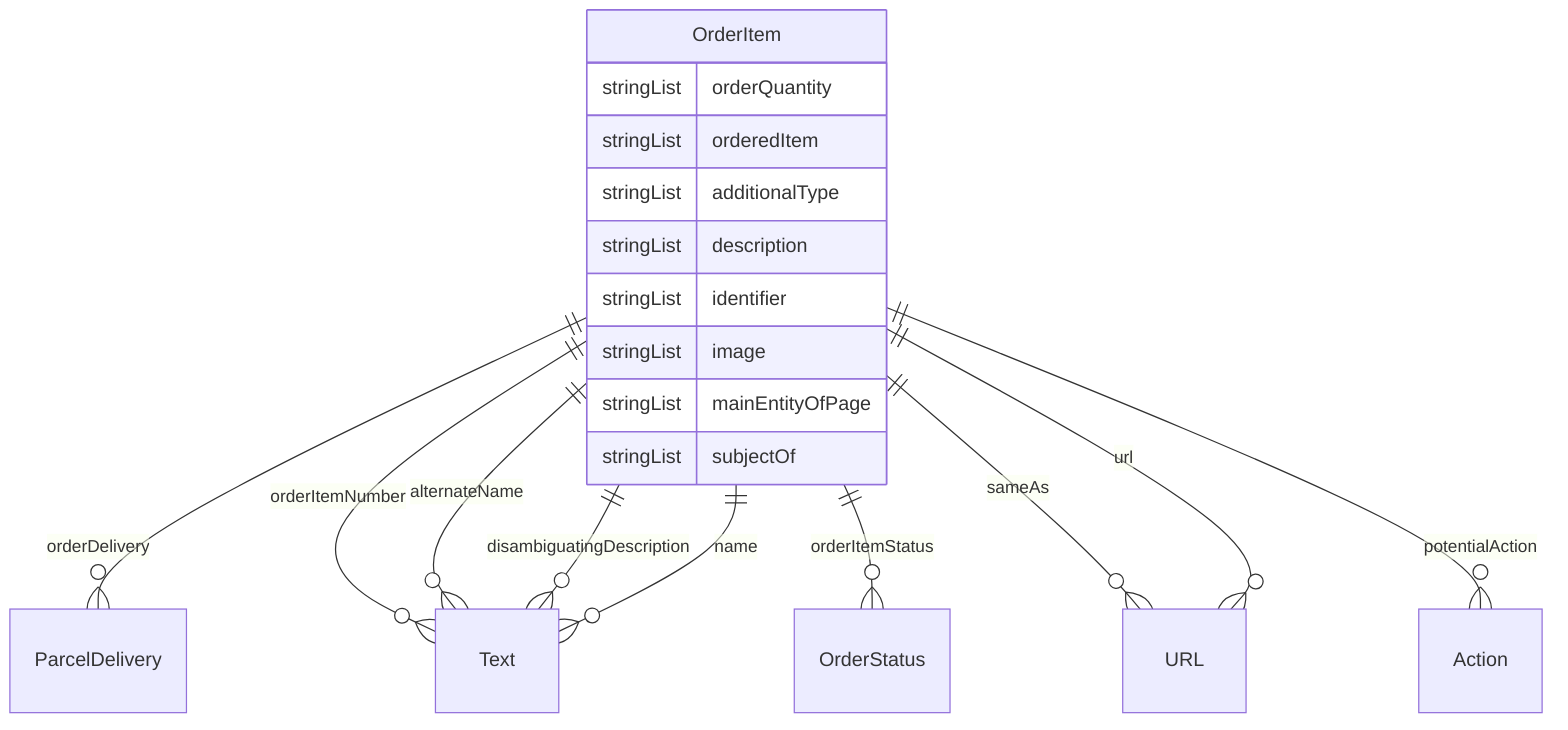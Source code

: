 erDiagram
OrderItem {
    stringList orderQuantity  
    stringList orderedItem  
    stringList additionalType  
    stringList description  
    stringList identifier  
    stringList image  
    stringList mainEntityOfPage  
    stringList subjectOf  
}

OrderItem ||--}o ParcelDelivery : "orderDelivery"
OrderItem ||--}o Text : "orderItemNumber"
OrderItem ||--}o OrderStatus : "orderItemStatus"
OrderItem ||--}o Text : "alternateName"
OrderItem ||--}o Text : "disambiguatingDescription"
OrderItem ||--}o Text : "name"
OrderItem ||--}o URL : "sameAs"
OrderItem ||--}o Action : "potentialAction"
OrderItem ||--}o URL : "url"